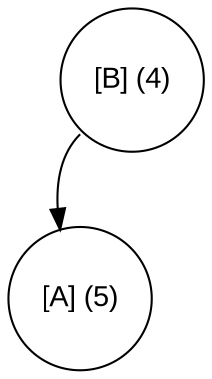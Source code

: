 digraph move_down {
	node [fontname="Arial", shape="circle", width=0.5]; 

	0 [label = "[B] (4)"];
	0:sw -> 1;
	1 [label = "[A] (5)"];
}
